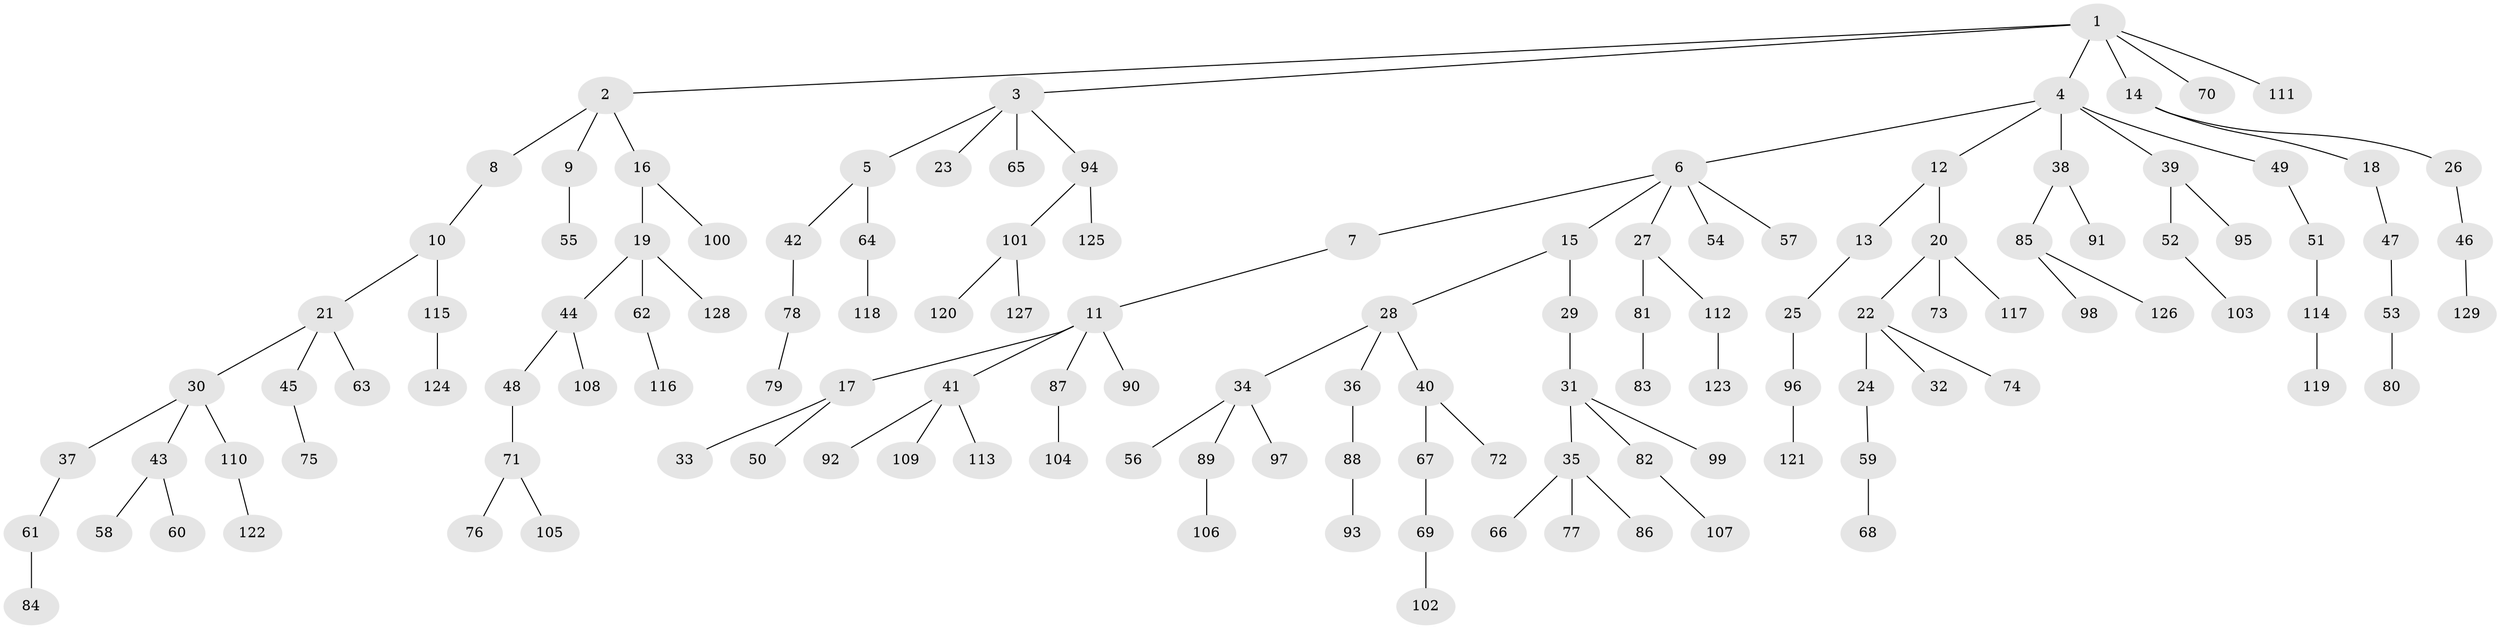 // Generated by graph-tools (version 1.1) at 2025/26/03/09/25 03:26:24]
// undirected, 129 vertices, 128 edges
graph export_dot {
graph [start="1"]
  node [color=gray90,style=filled];
  1;
  2;
  3;
  4;
  5;
  6;
  7;
  8;
  9;
  10;
  11;
  12;
  13;
  14;
  15;
  16;
  17;
  18;
  19;
  20;
  21;
  22;
  23;
  24;
  25;
  26;
  27;
  28;
  29;
  30;
  31;
  32;
  33;
  34;
  35;
  36;
  37;
  38;
  39;
  40;
  41;
  42;
  43;
  44;
  45;
  46;
  47;
  48;
  49;
  50;
  51;
  52;
  53;
  54;
  55;
  56;
  57;
  58;
  59;
  60;
  61;
  62;
  63;
  64;
  65;
  66;
  67;
  68;
  69;
  70;
  71;
  72;
  73;
  74;
  75;
  76;
  77;
  78;
  79;
  80;
  81;
  82;
  83;
  84;
  85;
  86;
  87;
  88;
  89;
  90;
  91;
  92;
  93;
  94;
  95;
  96;
  97;
  98;
  99;
  100;
  101;
  102;
  103;
  104;
  105;
  106;
  107;
  108;
  109;
  110;
  111;
  112;
  113;
  114;
  115;
  116;
  117;
  118;
  119;
  120;
  121;
  122;
  123;
  124;
  125;
  126;
  127;
  128;
  129;
  1 -- 2;
  1 -- 3;
  1 -- 4;
  1 -- 14;
  1 -- 70;
  1 -- 111;
  2 -- 8;
  2 -- 9;
  2 -- 16;
  3 -- 5;
  3 -- 23;
  3 -- 65;
  3 -- 94;
  4 -- 6;
  4 -- 12;
  4 -- 38;
  4 -- 39;
  4 -- 49;
  5 -- 42;
  5 -- 64;
  6 -- 7;
  6 -- 15;
  6 -- 27;
  6 -- 54;
  6 -- 57;
  7 -- 11;
  8 -- 10;
  9 -- 55;
  10 -- 21;
  10 -- 115;
  11 -- 17;
  11 -- 41;
  11 -- 87;
  11 -- 90;
  12 -- 13;
  12 -- 20;
  13 -- 25;
  14 -- 18;
  14 -- 26;
  15 -- 28;
  15 -- 29;
  16 -- 19;
  16 -- 100;
  17 -- 33;
  17 -- 50;
  18 -- 47;
  19 -- 44;
  19 -- 62;
  19 -- 128;
  20 -- 22;
  20 -- 73;
  20 -- 117;
  21 -- 30;
  21 -- 45;
  21 -- 63;
  22 -- 24;
  22 -- 32;
  22 -- 74;
  24 -- 59;
  25 -- 96;
  26 -- 46;
  27 -- 81;
  27 -- 112;
  28 -- 34;
  28 -- 36;
  28 -- 40;
  29 -- 31;
  30 -- 37;
  30 -- 43;
  30 -- 110;
  31 -- 35;
  31 -- 82;
  31 -- 99;
  34 -- 56;
  34 -- 89;
  34 -- 97;
  35 -- 66;
  35 -- 77;
  35 -- 86;
  36 -- 88;
  37 -- 61;
  38 -- 85;
  38 -- 91;
  39 -- 52;
  39 -- 95;
  40 -- 67;
  40 -- 72;
  41 -- 92;
  41 -- 109;
  41 -- 113;
  42 -- 78;
  43 -- 58;
  43 -- 60;
  44 -- 48;
  44 -- 108;
  45 -- 75;
  46 -- 129;
  47 -- 53;
  48 -- 71;
  49 -- 51;
  51 -- 114;
  52 -- 103;
  53 -- 80;
  59 -- 68;
  61 -- 84;
  62 -- 116;
  64 -- 118;
  67 -- 69;
  69 -- 102;
  71 -- 76;
  71 -- 105;
  78 -- 79;
  81 -- 83;
  82 -- 107;
  85 -- 98;
  85 -- 126;
  87 -- 104;
  88 -- 93;
  89 -- 106;
  94 -- 101;
  94 -- 125;
  96 -- 121;
  101 -- 120;
  101 -- 127;
  110 -- 122;
  112 -- 123;
  114 -- 119;
  115 -- 124;
}
